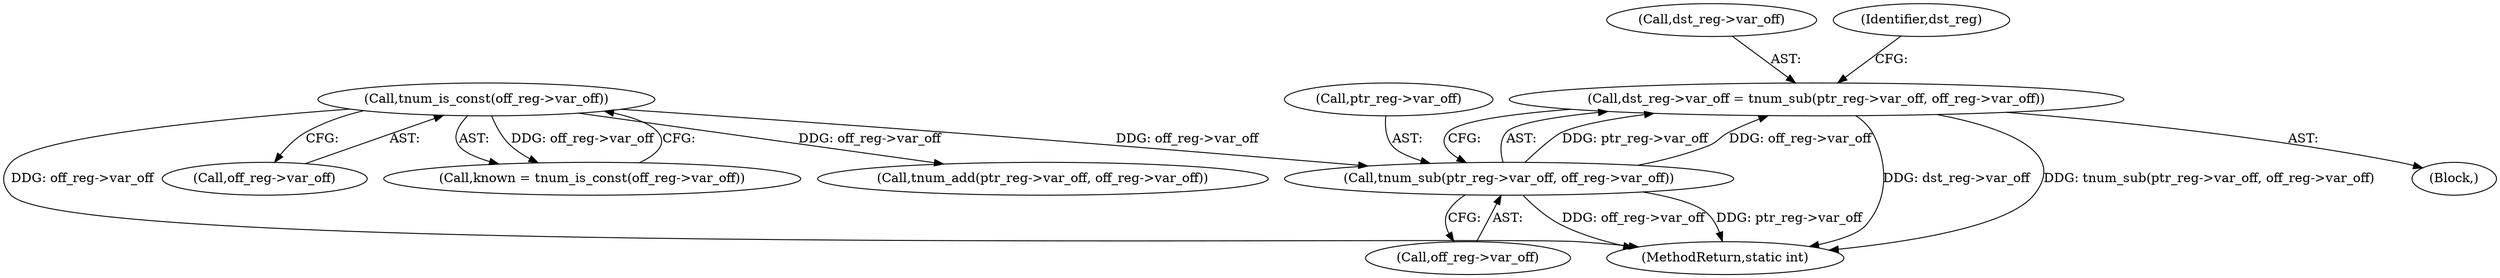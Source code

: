 digraph "0_linux_bb7f0f989ca7de1153bd128a40a71709e339fa03@pointer" {
"1000700" [label="(Call,dst_reg->var_off = tnum_sub(ptr_reg->var_off, off_reg->var_off))"];
"1000704" [label="(Call,tnum_sub(ptr_reg->var_off, off_reg->var_off))"];
"1000131" [label="(Call,tnum_is_const(off_reg->var_off))"];
"1000701" [label="(Call,dst_reg->var_off)"];
"1000700" [label="(Call,dst_reg->var_off = tnum_sub(ptr_reg->var_off, off_reg->var_off))"];
"1000131" [label="(Call,tnum_is_const(off_reg->var_off))"];
"1000797" [label="(MethodReturn,static int)"];
"1000132" [label="(Call,off_reg->var_off)"];
"1000352" [label="(Block,)"];
"1000708" [label="(Call,off_reg->var_off)"];
"1000705" [label="(Call,ptr_reg->var_off)"];
"1000129" [label="(Call,known = tnum_is_const(off_reg->var_off))"];
"1000495" [label="(Call,tnum_add(ptr_reg->var_off, off_reg->var_off))"];
"1000713" [label="(Identifier,dst_reg)"];
"1000704" [label="(Call,tnum_sub(ptr_reg->var_off, off_reg->var_off))"];
"1000700" -> "1000352"  [label="AST: "];
"1000700" -> "1000704"  [label="CFG: "];
"1000701" -> "1000700"  [label="AST: "];
"1000704" -> "1000700"  [label="AST: "];
"1000713" -> "1000700"  [label="CFG: "];
"1000700" -> "1000797"  [label="DDG: dst_reg->var_off"];
"1000700" -> "1000797"  [label="DDG: tnum_sub(ptr_reg->var_off, off_reg->var_off)"];
"1000704" -> "1000700"  [label="DDG: ptr_reg->var_off"];
"1000704" -> "1000700"  [label="DDG: off_reg->var_off"];
"1000704" -> "1000708"  [label="CFG: "];
"1000705" -> "1000704"  [label="AST: "];
"1000708" -> "1000704"  [label="AST: "];
"1000704" -> "1000797"  [label="DDG: off_reg->var_off"];
"1000704" -> "1000797"  [label="DDG: ptr_reg->var_off"];
"1000131" -> "1000704"  [label="DDG: off_reg->var_off"];
"1000131" -> "1000129"  [label="AST: "];
"1000131" -> "1000132"  [label="CFG: "];
"1000132" -> "1000131"  [label="AST: "];
"1000129" -> "1000131"  [label="CFG: "];
"1000131" -> "1000797"  [label="DDG: off_reg->var_off"];
"1000131" -> "1000129"  [label="DDG: off_reg->var_off"];
"1000131" -> "1000495"  [label="DDG: off_reg->var_off"];
}
